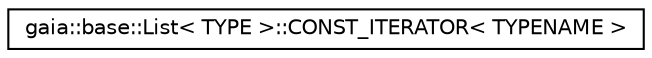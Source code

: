 digraph G
{
  edge [fontname="Helvetica",fontsize="10",labelfontname="Helvetica",labelfontsize="10"];
  node [fontname="Helvetica",fontsize="10",shape=record];
  rankdir=LR;
  Node1 [label="gaia::base::List\< TYPE \>::CONST_ITERATOR\< TYPENAME \>",height=0.2,width=0.4,color="black", fillcolor="white", style="filled",URL="$da/d3b/structgaia_1_1base_1_1_list_1_1_c_o_n_s_t___i_t_e_r_a_t_o_r.html",tooltip="Iterator structure for const list iterator."];
}
